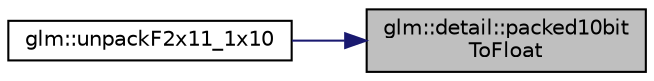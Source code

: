 digraph "glm::detail::packed10bitToFloat"
{
 // LATEX_PDF_SIZE
  edge [fontname="Helvetica",fontsize="10",labelfontname="Helvetica",labelfontsize="10"];
  node [fontname="Helvetica",fontsize="10",shape=record];
  rankdir="RL";
  Node1 [label="glm::detail::packed10bit\lToFloat",height=0.2,width=0.4,color="black", fillcolor="grey75", style="filled", fontcolor="black",tooltip=" "];
  Node1 -> Node2 [dir="back",color="midnightblue",fontsize="10",style="solid",fontname="Helvetica"];
  Node2 [label="glm::unpackF2x11_1x10",height=0.2,width=0.4,color="black", fillcolor="white", style="filled",URL="$group__gtc__packing.html#ga8b9c7991eb021d95c778bf5c0b2f7824",tooltip=" "];
}
